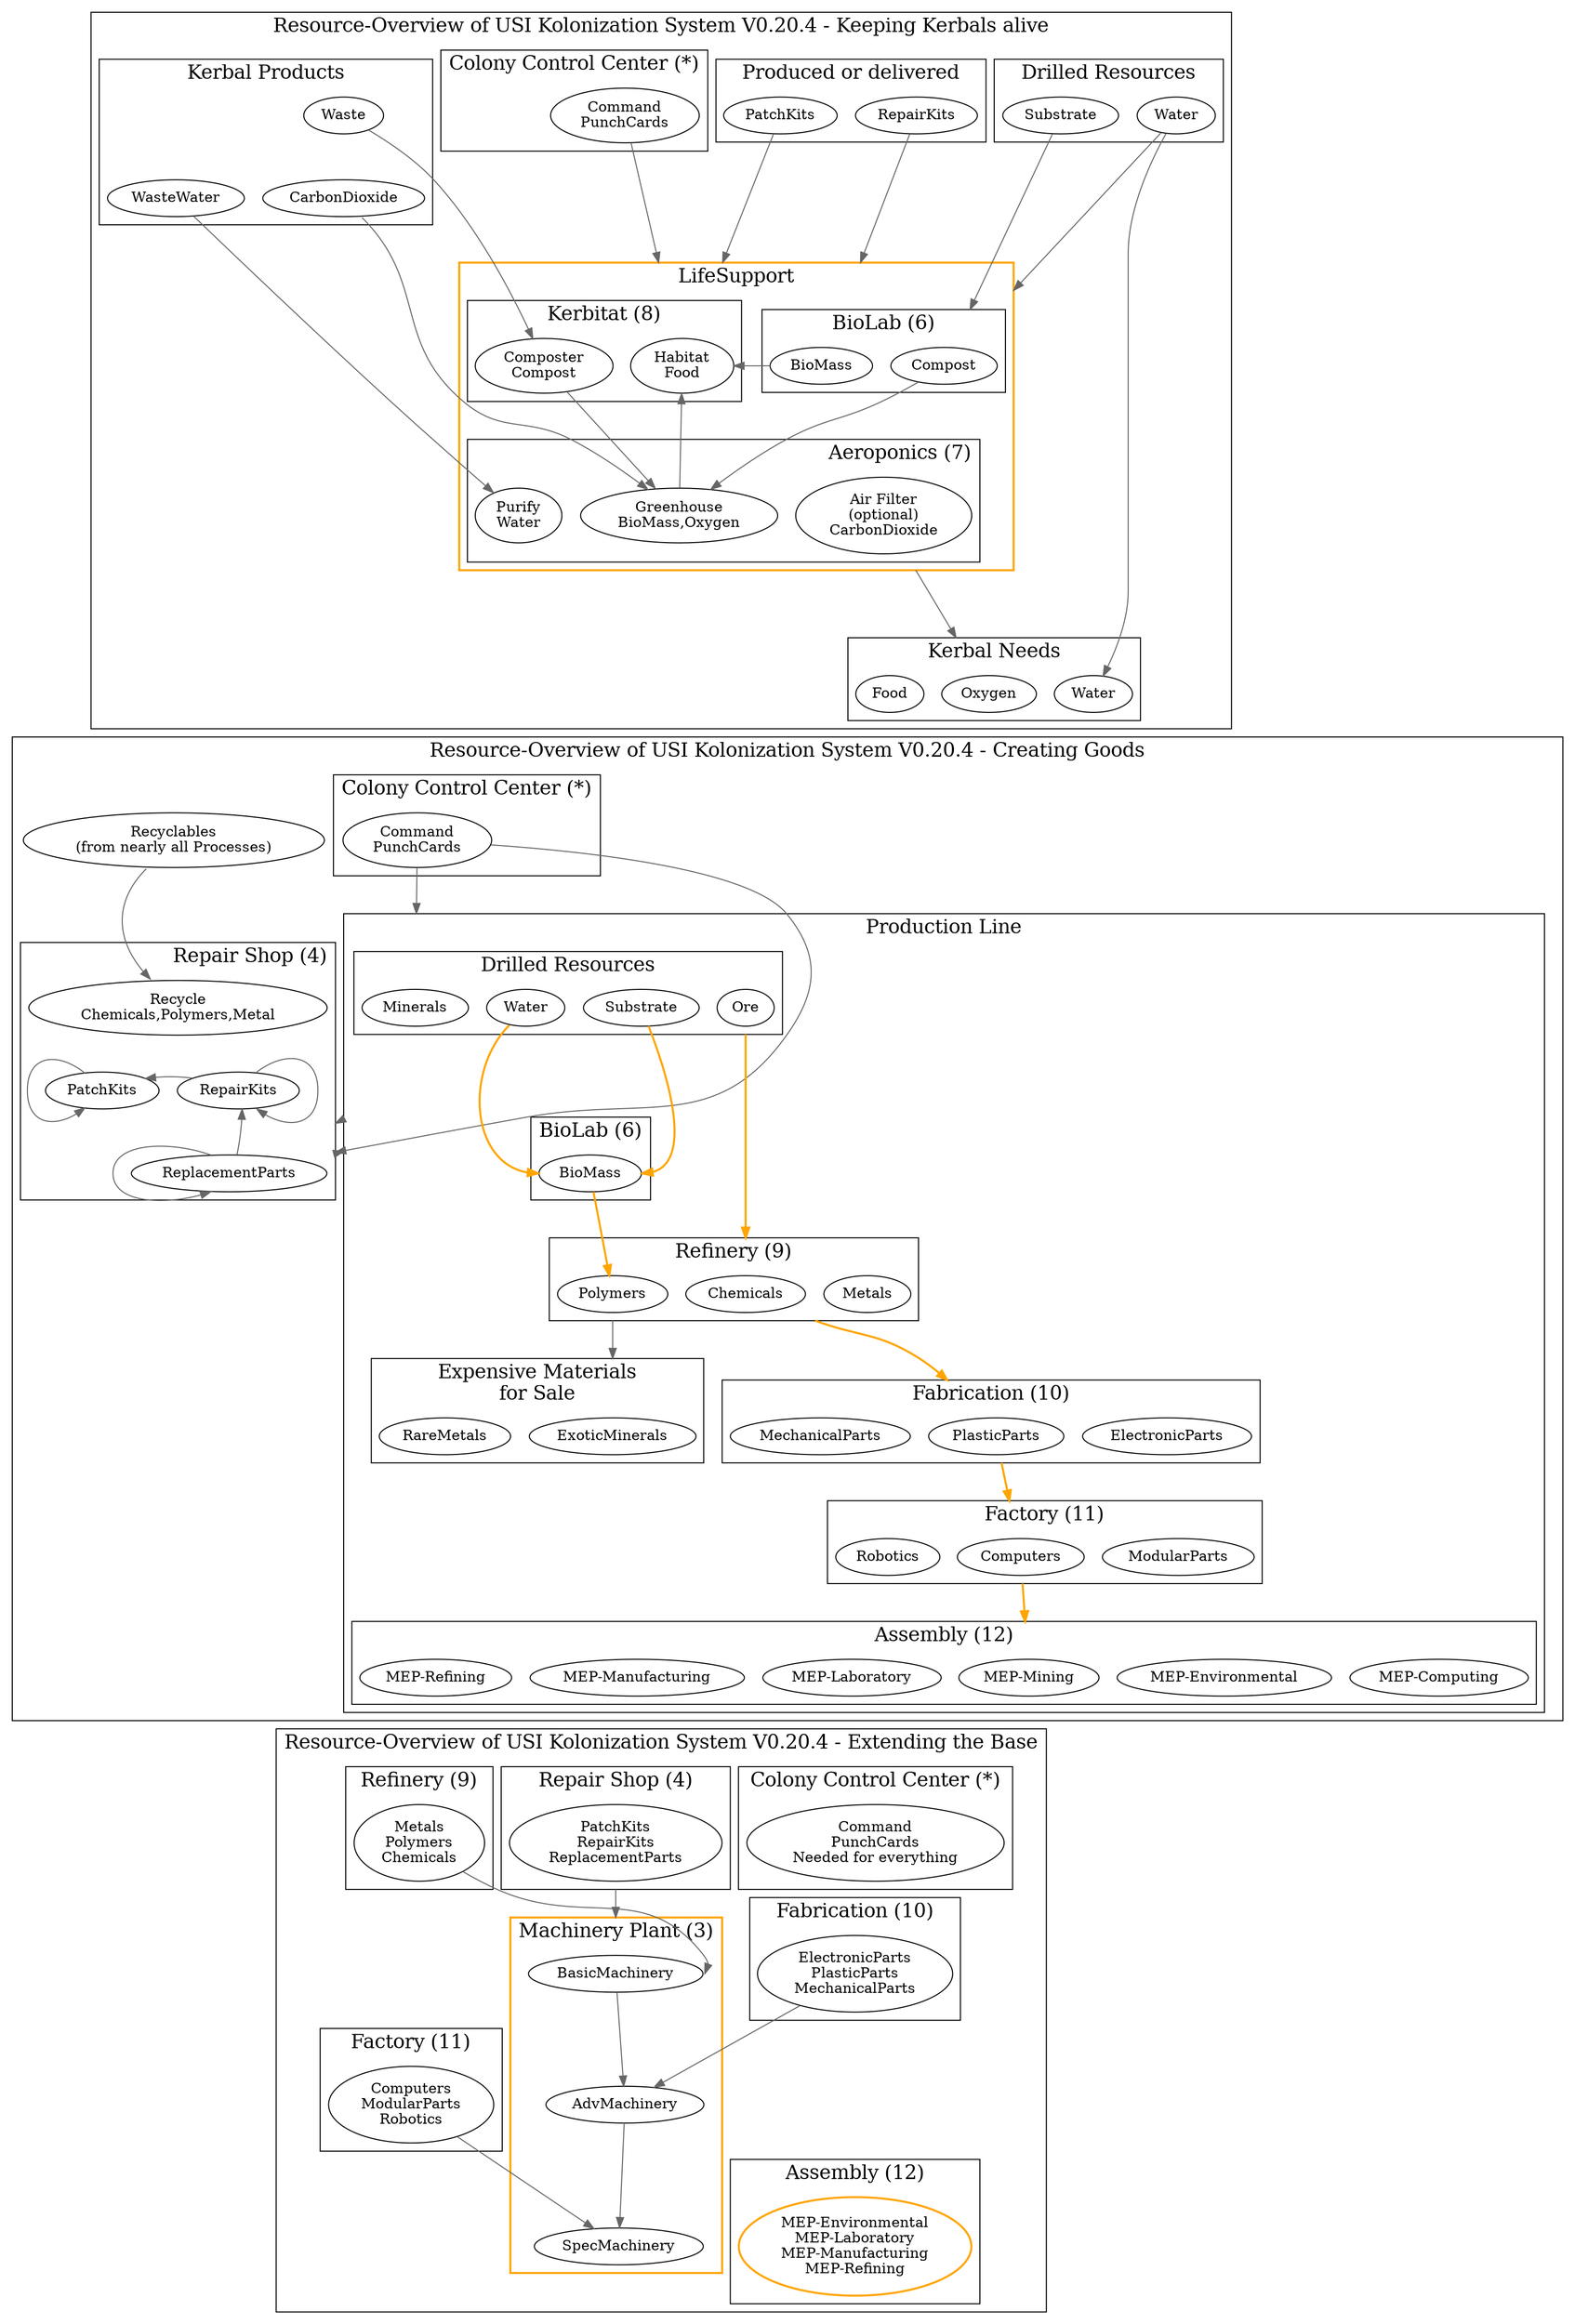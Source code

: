 /* -*- coding: utf-8; -*-
Overview over USI Kolonization System Resources V0.20.4
Copyright 2014 By Mhoram

This Work may be distributed under the Creative Commons
Attribution-ShareAlike 4.0 International or Creative Commons
Attribution-NonCommercial-ShareAlike 4.0 International License as you
chose.

*/

# dot -Tpdf -o Resources.pdf Resources.dot
# dot -Tpng -o Resources.png Resources.dot

digraph Resources {
    compound=true;

    subgraph clusterLIFE {
        graph [label="Resource-Overview of USI Kolonization System V0.20.4 - Keeping Kerbals alive" fontsize=19];

        subgraph clusterDRILLS {
            label="Drilled Resources";
            LSubstrate [label="Substrate"];
            Water;
        }

        subgraph clusterProducts {
            label="Produced or delivered";
            PatchKitsL [label="PatchKits"];
            RepairKitsL [label="RepairKits"];
        }

        subgraph clusterCCC {
            label="Colony Control Center (*)";
            Command [label="Command\nPunchCards"];
        }

        subgraph clusterKerbal {
            label="Kerbal Products";
            Waste;
            WasteWater;
            CarbonDioxide;
            Waste -> CarbonDioxide [weight=10,style=invisible,arrowhead=none];
            Waste -> WasteWater [style=invisible,arrowhead=none];
        }

        subgraph clusterKerbalNeeds {
            label="Kerbal Needs";
            WaterN [label="Water"];
            Oxygen;
            Food;
        }

        subgraph clusterLIFESUPPORT {
            label="LifeSupport";
            color="orange";penwidth=2;
            subgraph  {
                color="black";penwidth=1;
                subgraph clusterKerbitat {
                    label="Kerbitat (8)";
                    Composter [label="Composter\nCompost"];
                    Habitat [label="Habitat\nFood"];
                    {
                        rank = same;
                        rankdir=LR;
                        edge [minlen=0];
                        Composter->Habitat [style=invisible,arrowhead=none];
                    }
                }

                subgraph clusterBIOLAB {
                    label="BioLab (6)";
                    BioMass;
                    Compost;
                }
            }

            subgraph clusterAeroponics {
                label="Aeroponics (7)";
                labeljust="r";
                color="black"; penwidth=1;
                "Air Filter" [label="Air Filter\n(optional)\nCarbonDioxide"];
                Greenhouse [label="Greenhouse\nBioMass,Oxygen"];
                Purify [label="Purify\nWater"];
            }

            edge [minlen=2, color="#666666"];
            Composter -> Greenhouse;
            Greenhouse -> Habitat [constraint = false];
            BioMass -> Habitat [constraint = false];
            Compost -> Greenhouse;

        }

        edge [minlen=3, color="#666666"];


        Waste -> Composter;
        WasteWater -> Purify;
        CarbonDioxide -> Greenhouse [tailport=se, weight=2];

        PatchKitsL -> Habitat [lhead=clusterLIFESUPPORT];
        RepairKitsL -> BioMass [lhead=clusterLIFESUPPORT];

        "Air Filter" -> Oxygen [lhead=clusterKerbalNeeds; ltail=clusterLIFESUPPORT];
        Water -> WaterN;
        Water -> Compost [lhead=clusterLIFESUPPORT];
        LSubstrate -> Compost [lhead=clusterBIOLAB];

        Command -> Habitat [lhead=clusterLIFESUPPORT];

    }

    subgraph clusterPRODUCTION {
        graph [label="Resource-Overview of USI Kolonization System V0.20.4 - Creating Goods" fontsize=19];

        subgraph clusterCCCP {
            label="Colony Control Center (*)";
            CommandP [label="Command\nPunchCards"];
        }

        subgraph clusterProductionLine {
            label="Production Line";

            subgraph clusterBIOLABP {
                label="BioLab (6)";
                PBioMass [label="BioMass"];
            }

            subgraph clusterResources {
                label="Drilled Resources";
                WaterR [label="Water"];
                SubstrateR [label="Substrate"];
                Ore;
                Minerals;
            }

            subgraph clusterRefinery {
                label="Refinery (9)";
                Metals;
                Polymers;
                Chemicals;
            }

            subgraph clusterFabrication {
                label="Fabrication (10)"
                ElectronicParts;
                PlasticParts;
                MechanicalParts;
            }

            subgraph clusterFactory {
                label="Factory (11)"
                ModularParts;
                Computers;
                Robotics;
            }

            subgraph clusterAssembly {
                label="Assembly (12)";
                "MEP-Computing";
                "MEP-Environmental";
                "MEP-Mining";
                "MEP-Laboratory";
                "MEP-Manufacturing";
                "MEP-Refining";
            }

            subgraph clusterSpecials {
                label="Expensive Materials\nfor Sale";
                ExoticMinerals;
                RareMetals;
            }
        }

        Recyclables [label="Recyclables\n(from nearly all Processes)"];

        subgraph clusterRepair {
            label="Repair Shop (4)";
            labeljust="r";
            PatchKits;
            RepairKits;
            ReplacementParts;
            Recycle [label="Recycle\nChemicals,Polymers,Metal"];
            edge [color="#666666"];
            {
                rank = same;
                edge [minlen=1];
                PatchKits -> RepairKits [style=invisible,arrowhead=none];
            }
            {
                Recycle -> PatchKits [style=invisible,arrowhead=none];
                RepairKits -> ReplacementParts [style=invisible,arrowhead=none];
            }
            PatchKits -> PatchKits [tailport=nw,headport=sw];
            RepairKits -> PatchKits;
            RepairKits -> RepairKits [tailport=ne,headport=se];
            ReplacementParts -> RepairKits [constraint = false];
            ReplacementParts -> ReplacementParts [tailport=nw,headport=sw];
        }

/*        {
            rank = same;
            ReplacementParts -> Chemicals;
        }
*/
        edge [minlen=2, color="#666666"];

        CommandP -> Minerals [lhead=clusterProductionLine];
        CommandP -> ReplacementParts [lhead=clusterRepair,constraint = false];
        ReplacementParts -> Ore [lhead=clusterProductionLine,ltail=clusterRepair];
        PBioMass -> Polymers [penwidth=2, color="orange"];
        SubstrateR -> PBioMass [headport=e, penwidth=2, color="orange"];
        WaterR -> PBioMass [tailport=sw,headport=w, penwidth=2, color="orange"];
        SubstrateR -> ReplacementParts [ltail=clusterProductionLine,lhead=clusterRepair];

        Polymers -> ExoticMinerals [ltail=clusterRefinery,lhead=clusterSpecials];
        Ore -> Chemicals [lhead=clusterRefinery; ltail=clusterResources, penwidth=2, color="orange"];

        Chemicals -> PlasticParts [lhead=clusterFabrication; ltail=clusterRefinery, penwidth=2, color="orange"];

        PlasticParts -> Computers [lhead=clusterFactory; ltail=clusterFabrication, penwidth=2, color="orange"];

        Computers -> "MEP-Mining" [lhead=clusterAssembly; ltail=clusterFactory, penwidth=2, color="orange"];

        Recyclables -> Recycle [tailport=sw,headport=nw];
    }




    subgraph clusterEXTENSION {
        graph [label="Resource-Overview of USI Kolonization System V0.20.4 - Extending the Base" fontsize=19];


        subgraph clusterCCCE {
            label="Colony Control Center (*)";
            CommandE [label="Command\nPunchCards\nNeeded for everything"];
        }

        subgraph clusterRepairE {
            label="Repair Shop (4)";
            RepairKitsE [label="PatchKits\nRepairKits\nReplacementParts"];
        }


        subgraph clusterRefineryE {
            label="Refinery (9)";
            PolymersE [label="Metals\nPolymers\nChemicals"];
        }

        subgraph clusterFabricationE {
            label="Fabrication (10)"
            PlasticPartsE [label="ElectronicParts\nPlasticParts\nMechanicalParts"];
        }

        subgraph clusterFactoryE {
            label="Factory (11)"
            ComputersE [label="Computers\nModularParts\nRobotics"];
        }

        subgraph clusterAssemblyE {
            label="Assembly (12)"
            AssemblyE [label="MEP-Environmental\nMEP-Laboratory\nMEP-Manufacturing\nMEP-Refining", color="orange",penwidth=2];
        }

        subgraph clusterMachinery {
            label="Machinery Plant (3)";
            color="orange";penwidth=2;
            BasicMachinery;
            AdvMachinery;
            SpecMachinery;
            BasicMachinery -> AdvMachinery -> SpecMachinery [color="#666666"];
        }

        edge [color="#666666"];

        RepairKitsE -> BasicMachinery [lhead=clusterMachinery; ltail=clusterRepairE,weight=10];

        PolymersE -> BasicMachinery[headport=e];
        PlasticPartsE -> AdvMachinery;
        ComputersE -> SpecMachinery;
        CommandE -> PlasticPartsE [style=invisible,arrowhead=none];
        PlasticPartsE -> AssemblyE [style=invisible,arrowhead=none];
        AdvMachinery -> AssemblyE [style=invisible,arrowhead=none];
    }

    # make the graphs appear below each other
    Food -> Recyclables [style=invisible,arrowhead=none, weight=0];
    "MEP-Computing" -> CommandE [style=invisible,arrowhead=none, weight=0];

}
